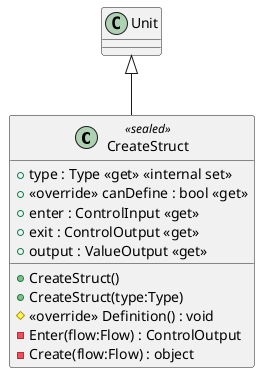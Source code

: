@startuml
class CreateStruct <<sealed>> {
    + CreateStruct()
    + CreateStruct(type:Type)
    + type : Type <<get>> <<internal set>>
    + <<override>> canDefine : bool <<get>>
    + enter : ControlInput <<get>>
    + exit : ControlOutput <<get>>
    + output : ValueOutput <<get>>
    # <<override>> Definition() : void
    - Enter(flow:Flow) : ControlOutput
    - Create(flow:Flow) : object
}
Unit <|-- CreateStruct
@enduml

